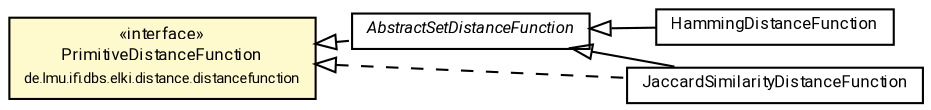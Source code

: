 #!/usr/local/bin/dot
#
# Class diagram 
# Generated by UMLGraph version R5_7_2-60-g0e99a6 (http://www.spinellis.gr/umlgraph/)
#

digraph G {
	graph [fontnames="svg"]
	edge [fontname="Roboto",fontsize=7,labelfontname="Roboto",labelfontsize=7,color="black"];
	node [fontname="Roboto",fontcolor="black",fontsize=8,shape=plaintext,margin=0,width=0,height=0];
	nodesep=0.15;
	ranksep=0.25;
	rankdir=LR;
	// de.lmu.ifi.dbs.elki.distance.distancefunction.PrimitiveDistanceFunction<O>
	c432693 [label=<<table title="de.lmu.ifi.dbs.elki.distance.distancefunction.PrimitiveDistanceFunction" border="0" cellborder="1" cellspacing="0" cellpadding="2" bgcolor="LemonChiffon" href="../PrimitiveDistanceFunction.html" target="_parent">
		<tr><td><table border="0" cellspacing="0" cellpadding="1">
		<tr><td align="center" balign="center"> &#171;interface&#187; </td></tr>
		<tr><td align="center" balign="center"> <font face="Roboto">PrimitiveDistanceFunction</font> </td></tr>
		<tr><td align="center" balign="center"> <font face="Roboto" point-size="7.0">de.lmu.ifi.dbs.elki.distance.distancefunction</font> </td></tr>
		</table></td></tr>
		</table>>, URL="../PrimitiveDistanceFunction.html"];
	// de.lmu.ifi.dbs.elki.distance.distancefunction.set.AbstractSetDistanceFunction<O>
	c433093 [label=<<table title="de.lmu.ifi.dbs.elki.distance.distancefunction.set.AbstractSetDistanceFunction" border="0" cellborder="1" cellspacing="0" cellpadding="2" href="AbstractSetDistanceFunction.html" target="_parent">
		<tr><td><table border="0" cellspacing="0" cellpadding="1">
		<tr><td align="center" balign="center"> <font face="Roboto"><i>AbstractSetDistanceFunction</i></font> </td></tr>
		</table></td></tr>
		</table>>, URL="AbstractSetDistanceFunction.html"];
	// de.lmu.ifi.dbs.elki.distance.distancefunction.set.HammingDistanceFunction
	c433094 [label=<<table title="de.lmu.ifi.dbs.elki.distance.distancefunction.set.HammingDistanceFunction" border="0" cellborder="1" cellspacing="0" cellpadding="2" href="HammingDistanceFunction.html" target="_parent">
		<tr><td><table border="0" cellspacing="0" cellpadding="1">
		<tr><td align="center" balign="center"> <font face="Roboto">HammingDistanceFunction</font> </td></tr>
		</table></td></tr>
		</table>>, URL="HammingDistanceFunction.html"];
	// de.lmu.ifi.dbs.elki.distance.distancefunction.set.JaccardSimilarityDistanceFunction
	c433096 [label=<<table title="de.lmu.ifi.dbs.elki.distance.distancefunction.set.JaccardSimilarityDistanceFunction" border="0" cellborder="1" cellspacing="0" cellpadding="2" href="JaccardSimilarityDistanceFunction.html" target="_parent">
		<tr><td><table border="0" cellspacing="0" cellpadding="1">
		<tr><td align="center" balign="center"> <font face="Roboto">JaccardSimilarityDistanceFunction</font> </td></tr>
		</table></td></tr>
		</table>>, URL="JaccardSimilarityDistanceFunction.html"];
	// de.lmu.ifi.dbs.elki.distance.distancefunction.set.AbstractSetDistanceFunction<O> implements de.lmu.ifi.dbs.elki.distance.distancefunction.PrimitiveDistanceFunction<O>
	c432693 -> c433093 [arrowtail=empty,style=dashed,dir=back,weight=9];
	// de.lmu.ifi.dbs.elki.distance.distancefunction.set.HammingDistanceFunction extends de.lmu.ifi.dbs.elki.distance.distancefunction.set.AbstractSetDistanceFunction<O>
	c433093 -> c433094 [arrowtail=empty,dir=back,weight=10];
	// de.lmu.ifi.dbs.elki.distance.distancefunction.set.JaccardSimilarityDistanceFunction extends de.lmu.ifi.dbs.elki.distance.distancefunction.set.AbstractSetDistanceFunction<O>
	c433093 -> c433096 [arrowtail=empty,dir=back,weight=10];
	// de.lmu.ifi.dbs.elki.distance.distancefunction.set.JaccardSimilarityDistanceFunction implements de.lmu.ifi.dbs.elki.distance.distancefunction.PrimitiveDistanceFunction<O>
	c432693 -> c433096 [arrowtail=empty,style=dashed,dir=back,weight=9];
}

